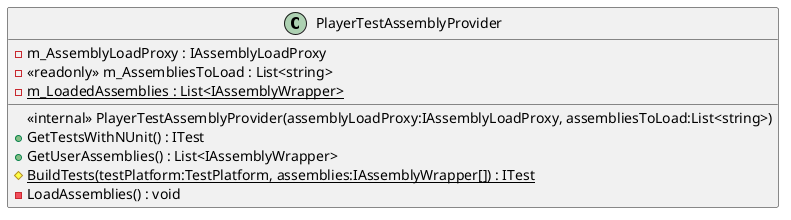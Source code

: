 @startuml
class PlayerTestAssemblyProvider {
    - m_AssemblyLoadProxy : IAssemblyLoadProxy
    - <<readonly>> m_AssembliesToLoad : List<string>
    - {static} m_LoadedAssemblies : List<IAssemblyWrapper>
    <<internal>> PlayerTestAssemblyProvider(assemblyLoadProxy:IAssemblyLoadProxy, assembliesToLoad:List<string>)
    + GetTestsWithNUnit() : ITest
    + GetUserAssemblies() : List<IAssemblyWrapper>
    # {static} BuildTests(testPlatform:TestPlatform, assemblies:IAssemblyWrapper[]) : ITest
    - LoadAssemblies() : void
}
@enduml
